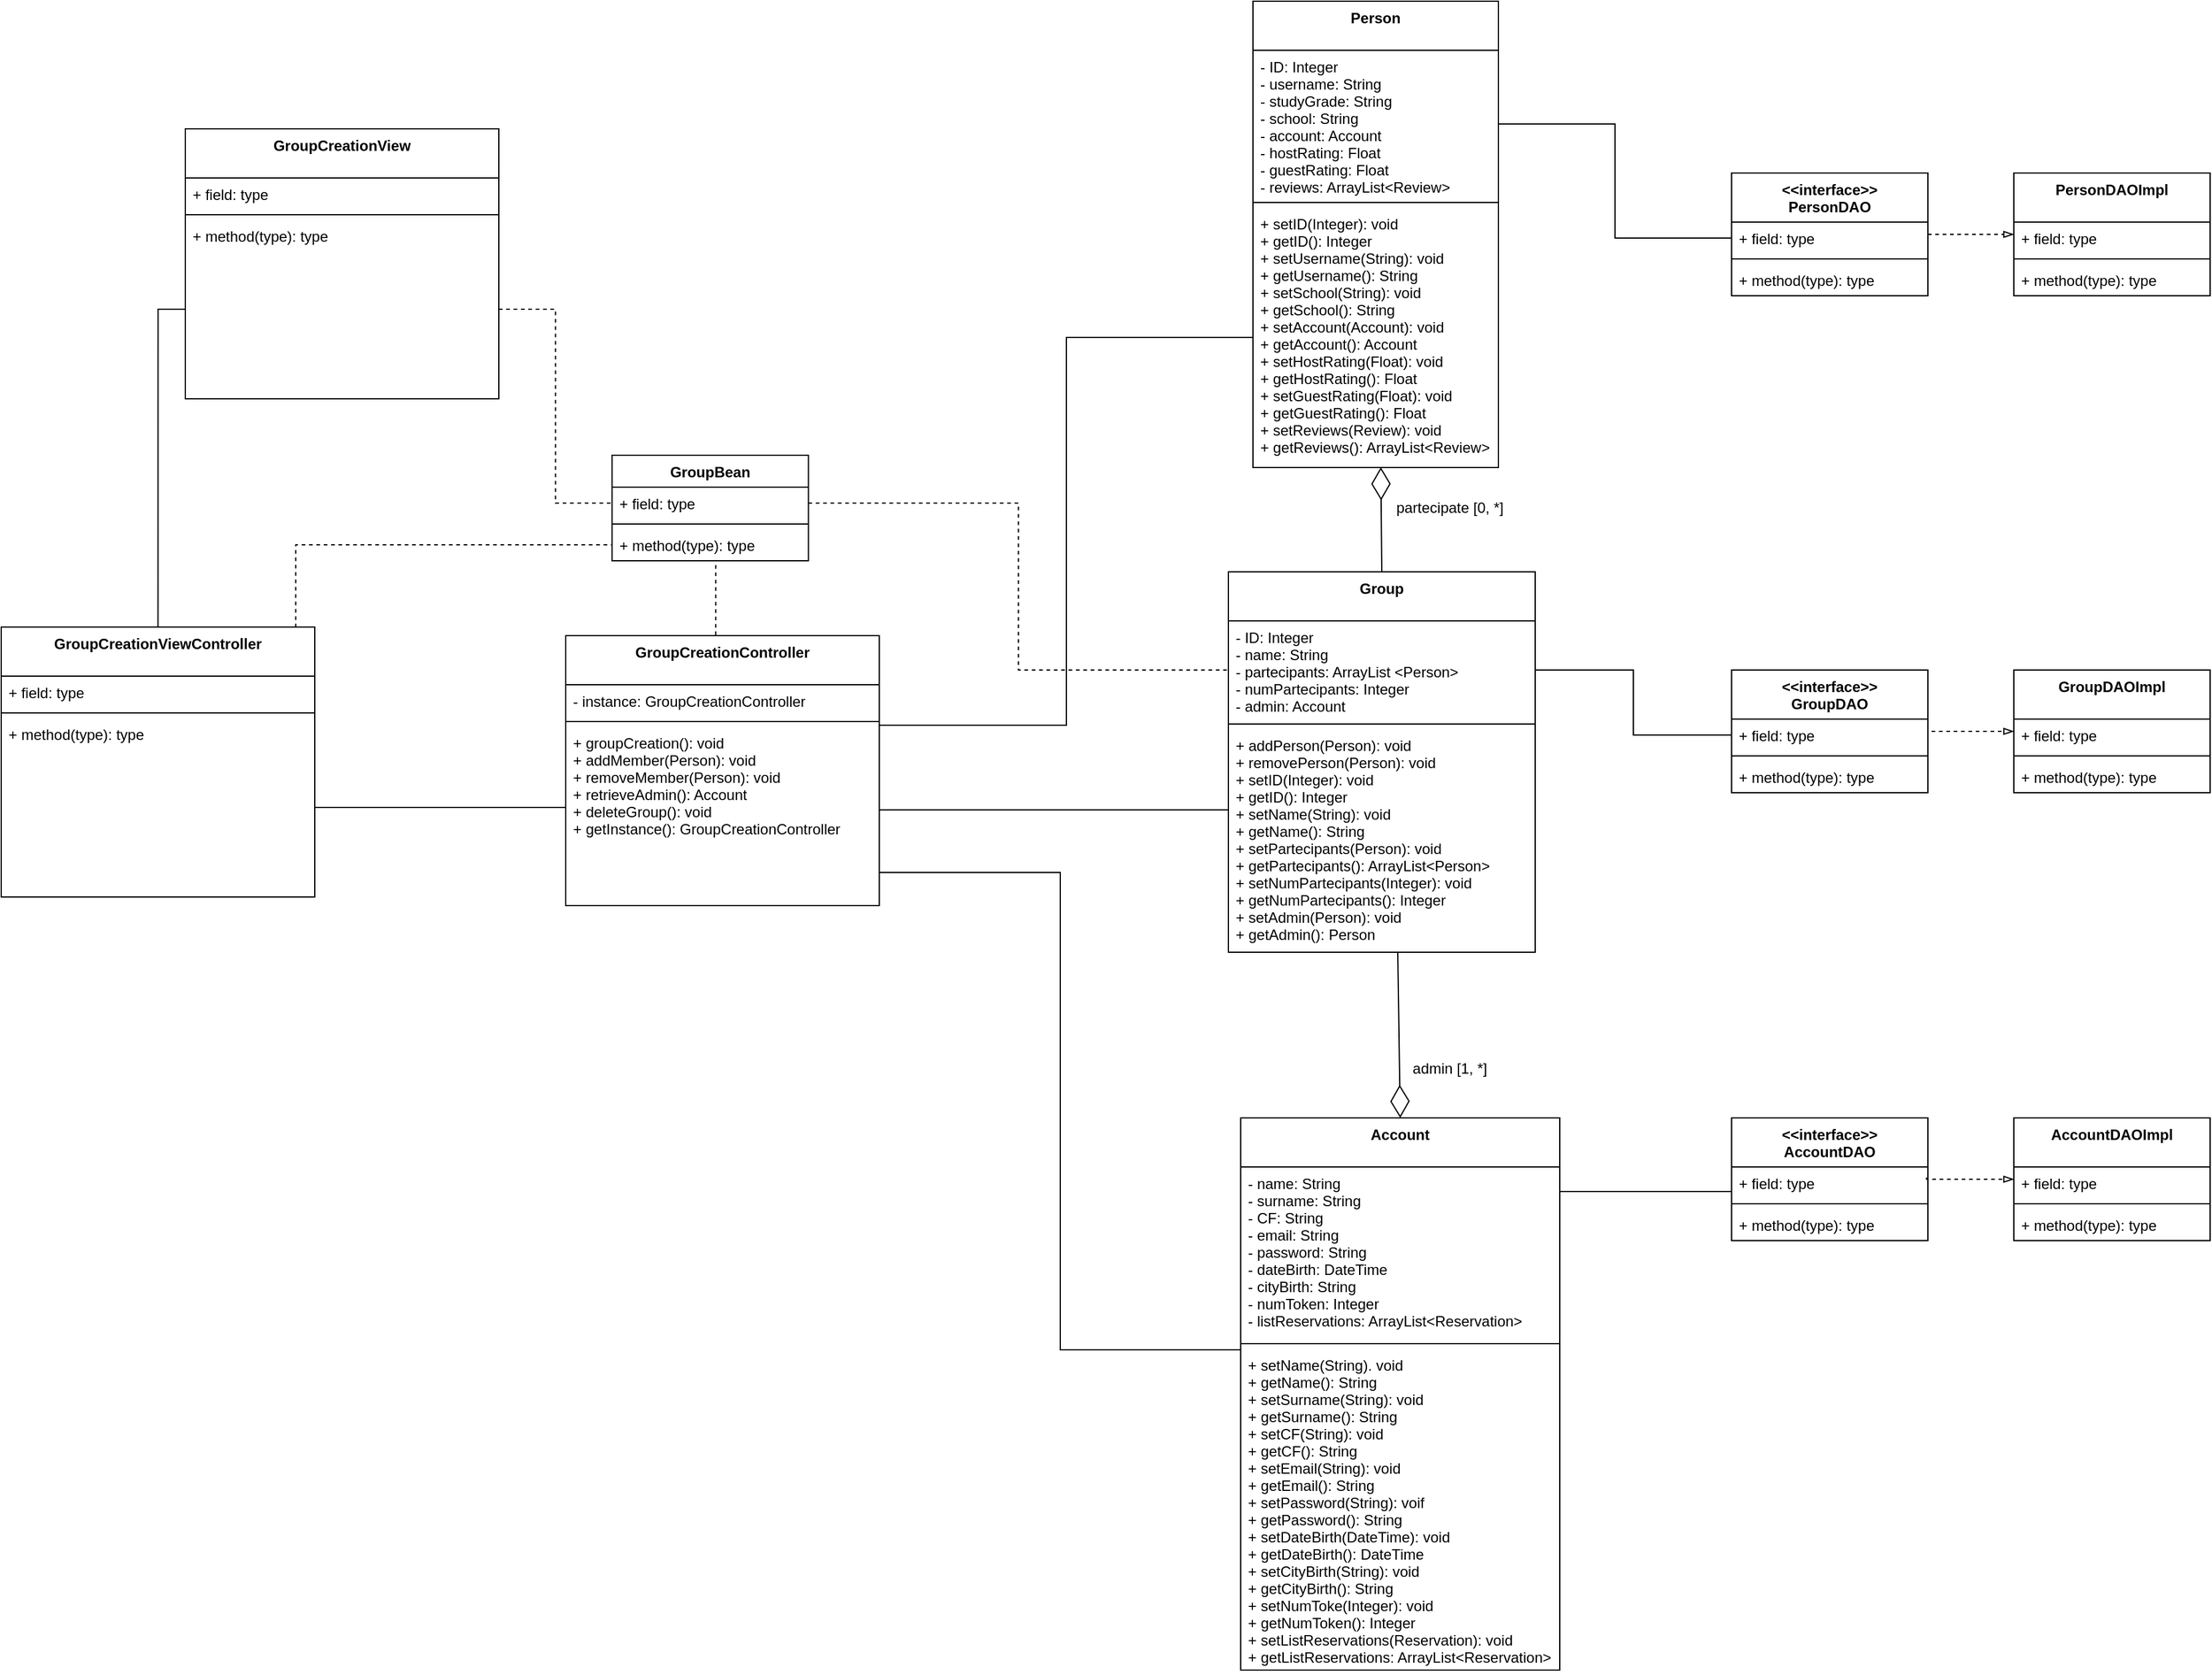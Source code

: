 <mxfile version="14.1.2" type="github">
  <diagram id="nZC7xLcd_EgV5DrBVxYe" name="Page-1">
    <mxGraphModel dx="1635" dy="877" grid="1" gridSize="10" guides="1" tooltips="1" connect="1" arrows="1" fold="1" page="1" pageScale="1" pageWidth="1169" pageHeight="827" math="0" shadow="0">
      <root>
        <mxCell id="0" />
        <mxCell id="1" parent="0" />
        <mxCell id="G_O7UL8QgGPdSmfOtHH6-1" value="Account" style="swimlane;fontStyle=1;align=center;verticalAlign=top;childLayout=stackLayout;horizontal=1;startSize=40;horizontalStack=0;resizeParent=1;resizeParentMax=0;resizeLast=0;collapsible=1;marginBottom=0;" parent="1" vertex="1">
          <mxGeometry x="1200" y="1000" width="260" height="450" as="geometry" />
        </mxCell>
        <mxCell id="G_O7UL8QgGPdSmfOtHH6-2" value="- name: String&#xa;- surname: String&#xa;- CF: String&#xa;- email: String&#xa;- password: String&#xa;- dateBirth: DateTime&#xa;- cityBirth: String&#xa;- numToken: Integer&#xa;- listReservations: ArrayList&lt;Reservation&gt;" style="text;strokeColor=none;fillColor=none;align=left;verticalAlign=top;spacingLeft=4;spacingRight=4;overflow=hidden;rotatable=0;points=[[0,0.5],[1,0.5]];portConstraint=eastwest;" parent="G_O7UL8QgGPdSmfOtHH6-1" vertex="1">
          <mxGeometry y="40" width="260" height="140" as="geometry" />
        </mxCell>
        <mxCell id="G_O7UL8QgGPdSmfOtHH6-3" value="" style="line;strokeWidth=1;fillColor=none;align=left;verticalAlign=middle;spacingTop=-1;spacingLeft=3;spacingRight=3;rotatable=0;labelPosition=right;points=[];portConstraint=eastwest;" parent="G_O7UL8QgGPdSmfOtHH6-1" vertex="1">
          <mxGeometry y="180" width="260" height="8" as="geometry" />
        </mxCell>
        <mxCell id="G_O7UL8QgGPdSmfOtHH6-4" value="+ setName(String). void&#xa;+ getName(): String&#xa;+ setSurname(String): void&#xa;+ getSurname(): String&#xa;+ setCF(String): void&#xa;+ getCF(): String&#xa;+ setEmail(String): void&#xa;+ getEmail(): String&#xa;+ setPassword(String): voif&#xa;+ getPassword(): String&#xa;+ setDateBirth(DateTime): void&#xa;+ getDateBirth(): DateTime&#xa;+ setCityBirth(String): void&#xa;+ getCityBirth(): String&#xa;+ setNumToke(Integer): void&#xa;+ getNumToken(): Integer&#xa;+ setListReservations(Reservation): void&#xa;+ getListReservations: ArrayList&lt;Reservation&gt;&#xa;&#xa;" style="text;strokeColor=none;fillColor=none;align=left;verticalAlign=top;spacingLeft=4;spacingRight=4;overflow=hidden;rotatable=0;points=[[0,0.5],[1,0.5]];portConstraint=eastwest;" parent="G_O7UL8QgGPdSmfOtHH6-1" vertex="1">
          <mxGeometry y="188" width="260" height="262" as="geometry" />
        </mxCell>
        <mxCell id="G_O7UL8QgGPdSmfOtHH6-9" value="Group" style="swimlane;fontStyle=1;align=center;verticalAlign=top;childLayout=stackLayout;horizontal=1;startSize=40;horizontalStack=0;resizeParent=1;resizeParentMax=0;resizeLast=0;collapsible=1;marginBottom=0;" parent="1" vertex="1">
          <mxGeometry x="1190" y="555" width="250" height="310" as="geometry" />
        </mxCell>
        <mxCell id="G_O7UL8QgGPdSmfOtHH6-10" value="- ID: Integer&#xa;- name: String&#xa;- partecipants: ArrayList &lt;Person&gt;&#xa;- numPartecipants: Integer&#xa;- admin: Account&#xa;" style="text;strokeColor=none;fillColor=none;align=left;verticalAlign=top;spacingLeft=4;spacingRight=4;overflow=hidden;rotatable=0;points=[[0,0.5],[1,0.5]];portConstraint=eastwest;" parent="G_O7UL8QgGPdSmfOtHH6-9" vertex="1">
          <mxGeometry y="40" width="250" height="80" as="geometry" />
        </mxCell>
        <mxCell id="G_O7UL8QgGPdSmfOtHH6-11" value="" style="line;strokeWidth=1;fillColor=none;align=left;verticalAlign=middle;spacingTop=-1;spacingLeft=3;spacingRight=3;rotatable=0;labelPosition=right;points=[];portConstraint=eastwest;" parent="G_O7UL8QgGPdSmfOtHH6-9" vertex="1">
          <mxGeometry y="120" width="250" height="8" as="geometry" />
        </mxCell>
        <mxCell id="G_O7UL8QgGPdSmfOtHH6-12" value="+ addPerson(Person): void&#xa;+ removePerson(Person): void&#xa;+ setID(Integer): void&#xa;+ getID(): Integer&#xa;+ setName(String): void&#xa;+ getName(): String&#xa;+ setPartecipants(Person): void&#xa;+ getPartecipants(): ArrayList&lt;Person&gt;&#xa;+ setNumPartecipants(Integer): void&#xa;+ getNumPartecipants(): Integer&#xa;+ setAdmin(Person): void&#xa;+ getAdmin(): Person" style="text;strokeColor=none;fillColor=none;align=left;verticalAlign=top;spacingLeft=4;spacingRight=4;overflow=hidden;rotatable=0;points=[[0,0.5],[1,0.5]];portConstraint=eastwest;" parent="G_O7UL8QgGPdSmfOtHH6-9" vertex="1">
          <mxGeometry y="128" width="250" height="182" as="geometry" />
        </mxCell>
        <mxCell id="G_O7UL8QgGPdSmfOtHH6-13" value="Person" style="swimlane;fontStyle=1;align=center;verticalAlign=top;childLayout=stackLayout;horizontal=1;startSize=40;horizontalStack=0;resizeParent=1;resizeParentMax=0;resizeLast=0;collapsible=1;marginBottom=0;" parent="1" vertex="1">
          <mxGeometry x="1210" y="90" width="200" height="380" as="geometry" />
        </mxCell>
        <mxCell id="G_O7UL8QgGPdSmfOtHH6-14" value="- ID: Integer&#xa;- username: String&#xa;- studyGrade: String&#xa;- school: String&#xa;- account: Account&#xa;- hostRating: Float&#xa;- guestRating: Float&#xa;- reviews: ArrayList&lt;Review&gt;" style="text;strokeColor=none;fillColor=none;align=left;verticalAlign=top;spacingLeft=4;spacingRight=4;overflow=hidden;rotatable=0;points=[[0,0.5],[1,0.5]];portConstraint=eastwest;" parent="G_O7UL8QgGPdSmfOtHH6-13" vertex="1">
          <mxGeometry y="40" width="200" height="120" as="geometry" />
        </mxCell>
        <mxCell id="G_O7UL8QgGPdSmfOtHH6-15" value="" style="line;strokeWidth=1;fillColor=none;align=left;verticalAlign=middle;spacingTop=-1;spacingLeft=3;spacingRight=3;rotatable=0;labelPosition=right;points=[];portConstraint=eastwest;" parent="G_O7UL8QgGPdSmfOtHH6-13" vertex="1">
          <mxGeometry y="160" width="200" height="8" as="geometry" />
        </mxCell>
        <mxCell id="G_O7UL8QgGPdSmfOtHH6-16" value="+ setID(Integer): void&#xa;+ getID(): Integer&#xa;+ setUsername(String): void&#xa;+ getUsername(): String&#xa;+ setSchool(String): void&#xa;+ getSchool(): String&#xa;+ setAccount(Account): void&#xa;+ getAccount(): Account&#xa;+ setHostRating(Float): void&#xa;+ getHostRating(): Float&#xa;+ setGuestRating(Float): void&#xa;+ getGuestRating(): Float&#xa;+ setReviews(Review): void&#xa;+ getReviews(): ArrayList&lt;Review&gt;" style="text;strokeColor=none;fillColor=none;align=left;verticalAlign=top;spacingLeft=4;spacingRight=4;overflow=hidden;rotatable=0;points=[[0,0.5],[1,0.5]];portConstraint=eastwest;" parent="G_O7UL8QgGPdSmfOtHH6-13" vertex="1">
          <mxGeometry y="168" width="200" height="212" as="geometry" />
        </mxCell>
        <mxCell id="G_O7UL8QgGPdSmfOtHH6-77" style="edgeStyle=orthogonalEdgeStyle;rounded=0;orthogonalLoop=1;jettySize=auto;html=1;exitX=0.5;exitY=0;exitDx=0;exitDy=0;endArrow=none;endFill=0;entryX=0.528;entryY=1.03;entryDx=0;entryDy=0;entryPerimeter=0;dashed=1;" parent="1" source="G_O7UL8QgGPdSmfOtHH6-17" target="G_O7UL8QgGPdSmfOtHH6-66" edge="1">
          <mxGeometry relative="1" as="geometry">
            <mxPoint x="770" y="550.0" as="targetPoint" />
            <Array as="points">
              <mxPoint x="772" y="607" />
            </Array>
          </mxGeometry>
        </mxCell>
        <mxCell id="G_O7UL8QgGPdSmfOtHH6-17" value="GroupCreationController" style="swimlane;fontStyle=1;align=center;verticalAlign=top;childLayout=stackLayout;horizontal=1;startSize=40;horizontalStack=0;resizeParent=1;resizeParentMax=0;resizeLast=0;collapsible=1;marginBottom=0;" parent="1" vertex="1">
          <mxGeometry x="650" y="607" width="255.5" height="220" as="geometry" />
        </mxCell>
        <mxCell id="G_O7UL8QgGPdSmfOtHH6-18" value="- instance: GroupCreationController" style="text;strokeColor=none;fillColor=none;align=left;verticalAlign=top;spacingLeft=4;spacingRight=4;overflow=hidden;rotatable=0;points=[[0,0.5],[1,0.5]];portConstraint=eastwest;" parent="G_O7UL8QgGPdSmfOtHH6-17" vertex="1">
          <mxGeometry y="40" width="255.5" height="26" as="geometry" />
        </mxCell>
        <mxCell id="G_O7UL8QgGPdSmfOtHH6-19" value="" style="line;strokeWidth=1;fillColor=none;align=left;verticalAlign=middle;spacingTop=-1;spacingLeft=3;spacingRight=3;rotatable=0;labelPosition=right;points=[];portConstraint=eastwest;" parent="G_O7UL8QgGPdSmfOtHH6-17" vertex="1">
          <mxGeometry y="66" width="255.5" height="8" as="geometry" />
        </mxCell>
        <mxCell id="G_O7UL8QgGPdSmfOtHH6-20" value="+ groupCreation(): void&#xa;+ addMember(Person): void&#xa;+ removeMember(Person): void&#xa;+ retrieveAdmin(): Account&#xa;+ deleteGroup(): void&#xa;+ getInstance(): GroupCreationController" style="text;strokeColor=none;fillColor=none;align=left;verticalAlign=top;spacingLeft=4;spacingRight=4;overflow=hidden;rotatable=0;points=[[0,0.5],[1,0.5]];portConstraint=eastwest;" parent="G_O7UL8QgGPdSmfOtHH6-17" vertex="1">
          <mxGeometry y="74" width="255.5" height="146" as="geometry" />
        </mxCell>
        <mxCell id="G_O7UL8QgGPdSmfOtHH6-33" value="&lt;&lt;interface&gt;&gt;&#xa;PersonDAO" style="swimlane;fontStyle=1;align=center;verticalAlign=top;childLayout=stackLayout;horizontal=1;startSize=40;horizontalStack=0;resizeParent=1;resizeParentMax=0;resizeLast=0;collapsible=1;marginBottom=0;" parent="1" vertex="1">
          <mxGeometry x="1600" y="230" width="160" height="100" as="geometry">
            <mxRectangle x="490" y="250" width="160" height="40" as="alternateBounds" />
          </mxGeometry>
        </mxCell>
        <mxCell id="G_O7UL8QgGPdSmfOtHH6-34" value="+ field: type" style="text;strokeColor=none;fillColor=none;align=left;verticalAlign=top;spacingLeft=4;spacingRight=4;overflow=hidden;rotatable=0;points=[[0,0.5],[1,0.5]];portConstraint=eastwest;" parent="G_O7UL8QgGPdSmfOtHH6-33" vertex="1">
          <mxGeometry y="40" width="160" height="26" as="geometry" />
        </mxCell>
        <mxCell id="G_O7UL8QgGPdSmfOtHH6-35" value="" style="line;strokeWidth=1;fillColor=none;align=left;verticalAlign=middle;spacingTop=-1;spacingLeft=3;spacingRight=3;rotatable=0;labelPosition=right;points=[];portConstraint=eastwest;" parent="G_O7UL8QgGPdSmfOtHH6-33" vertex="1">
          <mxGeometry y="66" width="160" height="8" as="geometry" />
        </mxCell>
        <mxCell id="G_O7UL8QgGPdSmfOtHH6-36" value="+ method(type): type" style="text;strokeColor=none;fillColor=none;align=left;verticalAlign=top;spacingLeft=4;spacingRight=4;overflow=hidden;rotatable=0;points=[[0,0.5],[1,0.5]];portConstraint=eastwest;" parent="G_O7UL8QgGPdSmfOtHH6-33" vertex="1">
          <mxGeometry y="74" width="160" height="26" as="geometry" />
        </mxCell>
        <mxCell id="G_O7UL8QgGPdSmfOtHH6-37" style="edgeStyle=orthogonalEdgeStyle;rounded=0;orthogonalLoop=1;jettySize=auto;html=1;endArrow=blockThin;endFill=0;dashed=1;exitX=1;exitY=0.5;exitDx=0;exitDy=0;" parent="1" source="G_O7UL8QgGPdSmfOtHH6-33" target="G_O7UL8QgGPdSmfOtHH6-38" edge="1">
          <mxGeometry relative="1" as="geometry" />
        </mxCell>
        <mxCell id="G_O7UL8QgGPdSmfOtHH6-38" value="PersonDAOImpl" style="swimlane;fontStyle=1;align=center;verticalAlign=top;childLayout=stackLayout;horizontal=1;startSize=40;horizontalStack=0;resizeParent=1;resizeParentMax=0;resizeLast=0;collapsible=1;marginBottom=0;" parent="1" vertex="1">
          <mxGeometry x="1830" y="230" width="160" height="100" as="geometry">
            <mxRectangle x="490" y="250" width="160" height="40" as="alternateBounds" />
          </mxGeometry>
        </mxCell>
        <mxCell id="G_O7UL8QgGPdSmfOtHH6-39" value="+ field: type" style="text;strokeColor=none;fillColor=none;align=left;verticalAlign=top;spacingLeft=4;spacingRight=4;overflow=hidden;rotatable=0;points=[[0,0.5],[1,0.5]];portConstraint=eastwest;" parent="G_O7UL8QgGPdSmfOtHH6-38" vertex="1">
          <mxGeometry y="40" width="160" height="26" as="geometry" />
        </mxCell>
        <mxCell id="G_O7UL8QgGPdSmfOtHH6-40" value="" style="line;strokeWidth=1;fillColor=none;align=left;verticalAlign=middle;spacingTop=-1;spacingLeft=3;spacingRight=3;rotatable=0;labelPosition=right;points=[];portConstraint=eastwest;" parent="G_O7UL8QgGPdSmfOtHH6-38" vertex="1">
          <mxGeometry y="66" width="160" height="8" as="geometry" />
        </mxCell>
        <mxCell id="G_O7UL8QgGPdSmfOtHH6-41" value="+ method(type): type" style="text;strokeColor=none;fillColor=none;align=left;verticalAlign=top;spacingLeft=4;spacingRight=4;overflow=hidden;rotatable=0;points=[[0,0.5],[1,0.5]];portConstraint=eastwest;" parent="G_O7UL8QgGPdSmfOtHH6-38" vertex="1">
          <mxGeometry y="74" width="160" height="26" as="geometry" />
        </mxCell>
        <mxCell id="G_O7UL8QgGPdSmfOtHH6-42" value="&lt;&lt;interface&gt;&gt;&#xa;GroupDAO" style="swimlane;fontStyle=1;align=center;verticalAlign=top;childLayout=stackLayout;horizontal=1;startSize=40;horizontalStack=0;resizeParent=1;resizeParentMax=0;resizeLast=0;collapsible=1;marginBottom=0;" parent="1" vertex="1">
          <mxGeometry x="1600" y="635" width="160" height="100" as="geometry">
            <mxRectangle x="490" y="250" width="160" height="40" as="alternateBounds" />
          </mxGeometry>
        </mxCell>
        <mxCell id="G_O7UL8QgGPdSmfOtHH6-43" value="+ field: type" style="text;strokeColor=none;fillColor=none;align=left;verticalAlign=top;spacingLeft=4;spacingRight=4;overflow=hidden;rotatable=0;points=[[0,0.5],[1,0.5]];portConstraint=eastwest;" parent="G_O7UL8QgGPdSmfOtHH6-42" vertex="1">
          <mxGeometry y="40" width="160" height="26" as="geometry" />
        </mxCell>
        <mxCell id="G_O7UL8QgGPdSmfOtHH6-44" value="" style="line;strokeWidth=1;fillColor=none;align=left;verticalAlign=middle;spacingTop=-1;spacingLeft=3;spacingRight=3;rotatable=0;labelPosition=right;points=[];portConstraint=eastwest;" parent="G_O7UL8QgGPdSmfOtHH6-42" vertex="1">
          <mxGeometry y="66" width="160" height="8" as="geometry" />
        </mxCell>
        <mxCell id="G_O7UL8QgGPdSmfOtHH6-45" value="+ method(type): type" style="text;strokeColor=none;fillColor=none;align=left;verticalAlign=top;spacingLeft=4;spacingRight=4;overflow=hidden;rotatable=0;points=[[0,0.5],[1,0.5]];portConstraint=eastwest;" parent="G_O7UL8QgGPdSmfOtHH6-42" vertex="1">
          <mxGeometry y="74" width="160" height="26" as="geometry" />
        </mxCell>
        <mxCell id="G_O7UL8QgGPdSmfOtHH6-46" style="edgeStyle=orthogonalEdgeStyle;rounded=0;orthogonalLoop=1;jettySize=auto;html=1;endArrow=blockThin;endFill=0;dashed=1;exitX=1;exitY=0.5;exitDx=0;exitDy=0;" parent="1" source="G_O7UL8QgGPdSmfOtHH6-43" target="G_O7UL8QgGPdSmfOtHH6-47" edge="1">
          <mxGeometry relative="1" as="geometry">
            <Array as="points">
              <mxPoint x="1760" y="685" />
            </Array>
          </mxGeometry>
        </mxCell>
        <mxCell id="G_O7UL8QgGPdSmfOtHH6-47" value="GroupDAOImpl" style="swimlane;fontStyle=1;align=center;verticalAlign=top;childLayout=stackLayout;horizontal=1;startSize=40;horizontalStack=0;resizeParent=1;resizeParentMax=0;resizeLast=0;collapsible=1;marginBottom=0;" parent="1" vertex="1">
          <mxGeometry x="1830" y="635" width="160" height="100" as="geometry">
            <mxRectangle x="490" y="250" width="160" height="40" as="alternateBounds" />
          </mxGeometry>
        </mxCell>
        <mxCell id="G_O7UL8QgGPdSmfOtHH6-48" value="+ field: type" style="text;strokeColor=none;fillColor=none;align=left;verticalAlign=top;spacingLeft=4;spacingRight=4;overflow=hidden;rotatable=0;points=[[0,0.5],[1,0.5]];portConstraint=eastwest;" parent="G_O7UL8QgGPdSmfOtHH6-47" vertex="1">
          <mxGeometry y="40" width="160" height="26" as="geometry" />
        </mxCell>
        <mxCell id="G_O7UL8QgGPdSmfOtHH6-49" value="" style="line;strokeWidth=1;fillColor=none;align=left;verticalAlign=middle;spacingTop=-1;spacingLeft=3;spacingRight=3;rotatable=0;labelPosition=right;points=[];portConstraint=eastwest;" parent="G_O7UL8QgGPdSmfOtHH6-47" vertex="1">
          <mxGeometry y="66" width="160" height="8" as="geometry" />
        </mxCell>
        <mxCell id="G_O7UL8QgGPdSmfOtHH6-50" value="+ method(type): type" style="text;strokeColor=none;fillColor=none;align=left;verticalAlign=top;spacingLeft=4;spacingRight=4;overflow=hidden;rotatable=0;points=[[0,0.5],[1,0.5]];portConstraint=eastwest;" parent="G_O7UL8QgGPdSmfOtHH6-47" vertex="1">
          <mxGeometry y="74" width="160" height="26" as="geometry" />
        </mxCell>
        <mxCell id="G_O7UL8QgGPdSmfOtHH6-51" value="&lt;&lt;interface&gt;&gt;&#xa;AccountDAO" style="swimlane;fontStyle=1;align=center;verticalAlign=top;childLayout=stackLayout;horizontal=1;startSize=40;horizontalStack=0;resizeParent=1;resizeParentMax=0;resizeLast=0;collapsible=1;marginBottom=0;" parent="1" vertex="1">
          <mxGeometry x="1600" y="1000" width="160" height="100" as="geometry">
            <mxRectangle x="490" y="250" width="160" height="40" as="alternateBounds" />
          </mxGeometry>
        </mxCell>
        <mxCell id="G_O7UL8QgGPdSmfOtHH6-52" value="+ field: type" style="text;strokeColor=none;fillColor=none;align=left;verticalAlign=top;spacingLeft=4;spacingRight=4;overflow=hidden;rotatable=0;points=[[0,0.5],[1,0.5]];portConstraint=eastwest;" parent="G_O7UL8QgGPdSmfOtHH6-51" vertex="1">
          <mxGeometry y="40" width="160" height="26" as="geometry" />
        </mxCell>
        <mxCell id="G_O7UL8QgGPdSmfOtHH6-53" value="" style="line;strokeWidth=1;fillColor=none;align=left;verticalAlign=middle;spacingTop=-1;spacingLeft=3;spacingRight=3;rotatable=0;labelPosition=right;points=[];portConstraint=eastwest;" parent="G_O7UL8QgGPdSmfOtHH6-51" vertex="1">
          <mxGeometry y="66" width="160" height="8" as="geometry" />
        </mxCell>
        <mxCell id="G_O7UL8QgGPdSmfOtHH6-54" value="+ method(type): type" style="text;strokeColor=none;fillColor=none;align=left;verticalAlign=top;spacingLeft=4;spacingRight=4;overflow=hidden;rotatable=0;points=[[0,0.5],[1,0.5]];portConstraint=eastwest;" parent="G_O7UL8QgGPdSmfOtHH6-51" vertex="1">
          <mxGeometry y="74" width="160" height="26" as="geometry" />
        </mxCell>
        <mxCell id="G_O7UL8QgGPdSmfOtHH6-55" style="edgeStyle=orthogonalEdgeStyle;rounded=0;orthogonalLoop=1;jettySize=auto;html=1;endArrow=blockThin;endFill=0;dashed=1;exitX=0.993;exitY=0.333;exitDx=0;exitDy=0;exitPerimeter=0;" parent="1" source="G_O7UL8QgGPdSmfOtHH6-52" target="G_O7UL8QgGPdSmfOtHH6-56" edge="1">
          <mxGeometry relative="1" as="geometry">
            <Array as="points">
              <mxPoint x="1759" y="1050" />
            </Array>
          </mxGeometry>
        </mxCell>
        <mxCell id="G_O7UL8QgGPdSmfOtHH6-56" value="AccountDAOImpl" style="swimlane;fontStyle=1;align=center;verticalAlign=top;childLayout=stackLayout;horizontal=1;startSize=40;horizontalStack=0;resizeParent=1;resizeParentMax=0;resizeLast=0;collapsible=1;marginBottom=0;" parent="1" vertex="1">
          <mxGeometry x="1830" y="1000" width="160" height="100" as="geometry">
            <mxRectangle x="490" y="250" width="160" height="40" as="alternateBounds" />
          </mxGeometry>
        </mxCell>
        <mxCell id="G_O7UL8QgGPdSmfOtHH6-57" value="+ field: type" style="text;strokeColor=none;fillColor=none;align=left;verticalAlign=top;spacingLeft=4;spacingRight=4;overflow=hidden;rotatable=0;points=[[0,0.5],[1,0.5]];portConstraint=eastwest;" parent="G_O7UL8QgGPdSmfOtHH6-56" vertex="1">
          <mxGeometry y="40" width="160" height="26" as="geometry" />
        </mxCell>
        <mxCell id="G_O7UL8QgGPdSmfOtHH6-58" value="" style="line;strokeWidth=1;fillColor=none;align=left;verticalAlign=middle;spacingTop=-1;spacingLeft=3;spacingRight=3;rotatable=0;labelPosition=right;points=[];portConstraint=eastwest;" parent="G_O7UL8QgGPdSmfOtHH6-56" vertex="1">
          <mxGeometry y="66" width="160" height="8" as="geometry" />
        </mxCell>
        <mxCell id="G_O7UL8QgGPdSmfOtHH6-59" value="+ method(type): type" style="text;strokeColor=none;fillColor=none;align=left;verticalAlign=top;spacingLeft=4;spacingRight=4;overflow=hidden;rotatable=0;points=[[0,0.5],[1,0.5]];portConstraint=eastwest;" parent="G_O7UL8QgGPdSmfOtHH6-56" vertex="1">
          <mxGeometry y="74" width="160" height="26" as="geometry" />
        </mxCell>
        <mxCell id="G_O7UL8QgGPdSmfOtHH6-60" style="edgeStyle=orthogonalEdgeStyle;rounded=0;orthogonalLoop=1;jettySize=auto;html=1;exitX=1;exitY=0.5;exitDx=0;exitDy=0;entryX=0;entryY=0.5;entryDx=0;entryDy=0;endArrow=none;endFill=0;" parent="1" source="G_O7UL8QgGPdSmfOtHH6-2" target="G_O7UL8QgGPdSmfOtHH6-52" edge="1">
          <mxGeometry relative="1" as="geometry">
            <Array as="points">
              <mxPoint x="1600" y="1060" />
            </Array>
          </mxGeometry>
        </mxCell>
        <mxCell id="G_O7UL8QgGPdSmfOtHH6-61" style="edgeStyle=orthogonalEdgeStyle;rounded=0;orthogonalLoop=1;jettySize=auto;html=1;exitX=1;exitY=0.5;exitDx=0;exitDy=0;entryX=0;entryY=0.5;entryDx=0;entryDy=0;endArrow=none;endFill=0;" parent="1" source="G_O7UL8QgGPdSmfOtHH6-10" target="G_O7UL8QgGPdSmfOtHH6-43" edge="1">
          <mxGeometry relative="1" as="geometry" />
        </mxCell>
        <mxCell id="G_O7UL8QgGPdSmfOtHH6-62" style="edgeStyle=orthogonalEdgeStyle;rounded=0;orthogonalLoop=1;jettySize=auto;html=1;exitX=1;exitY=0.5;exitDx=0;exitDy=0;entryX=0;entryY=0.5;entryDx=0;entryDy=0;endArrow=none;endFill=0;" parent="1" source="G_O7UL8QgGPdSmfOtHH6-14" target="G_O7UL8QgGPdSmfOtHH6-34" edge="1">
          <mxGeometry relative="1" as="geometry" />
        </mxCell>
        <mxCell id="G_O7UL8QgGPdSmfOtHH6-63" value="GroupBean" style="swimlane;fontStyle=1;align=center;verticalAlign=top;childLayout=stackLayout;horizontal=1;startSize=26;horizontalStack=0;resizeParent=1;resizeParentMax=0;resizeLast=0;collapsible=1;marginBottom=0;" parent="1" vertex="1">
          <mxGeometry x="687.75" y="460" width="160" height="86" as="geometry" />
        </mxCell>
        <mxCell id="G_O7UL8QgGPdSmfOtHH6-64" value="+ field: type" style="text;strokeColor=none;fillColor=none;align=left;verticalAlign=top;spacingLeft=4;spacingRight=4;overflow=hidden;rotatable=0;points=[[0,0.5],[1,0.5]];portConstraint=eastwest;" parent="G_O7UL8QgGPdSmfOtHH6-63" vertex="1">
          <mxGeometry y="26" width="160" height="26" as="geometry" />
        </mxCell>
        <mxCell id="G_O7UL8QgGPdSmfOtHH6-65" value="" style="line;strokeWidth=1;fillColor=none;align=left;verticalAlign=middle;spacingTop=-1;spacingLeft=3;spacingRight=3;rotatable=0;labelPosition=right;points=[];portConstraint=eastwest;" parent="G_O7UL8QgGPdSmfOtHH6-63" vertex="1">
          <mxGeometry y="52" width="160" height="8" as="geometry" />
        </mxCell>
        <mxCell id="G_O7UL8QgGPdSmfOtHH6-66" value="+ method(type): type" style="text;strokeColor=none;fillColor=none;align=left;verticalAlign=top;spacingLeft=4;spacingRight=4;overflow=hidden;rotatable=0;points=[[0,0.5],[1,0.5]];portConstraint=eastwest;" parent="G_O7UL8QgGPdSmfOtHH6-63" vertex="1">
          <mxGeometry y="60" width="160" height="26" as="geometry" />
        </mxCell>
        <mxCell id="G_O7UL8QgGPdSmfOtHH6-76" style="edgeStyle=orthogonalEdgeStyle;rounded=0;orthogonalLoop=1;jettySize=auto;html=1;exitX=0.5;exitY=0;exitDx=0;exitDy=0;entryX=0;entryY=0.5;entryDx=0;entryDy=0;endArrow=none;endFill=0;dashed=1;" parent="1" source="G_O7UL8QgGPdSmfOtHH6-67" target="G_O7UL8QgGPdSmfOtHH6-66" edge="1">
          <mxGeometry relative="1" as="geometry">
            <Array as="points">
              <mxPoint x="430" y="607" />
              <mxPoint x="430" y="533" />
            </Array>
          </mxGeometry>
        </mxCell>
        <mxCell id="G_O7UL8QgGPdSmfOtHH6-80" style="edgeStyle=orthogonalEdgeStyle;rounded=0;orthogonalLoop=1;jettySize=auto;html=1;exitX=0.5;exitY=0;exitDx=0;exitDy=0;entryX=0;entryY=0.5;entryDx=0;entryDy=0;endArrow=none;endFill=0;" parent="1" source="G_O7UL8QgGPdSmfOtHH6-67" target="G_O7UL8QgGPdSmfOtHH6-74" edge="1">
          <mxGeometry relative="1" as="geometry" />
        </mxCell>
        <mxCell id="G_O7UL8QgGPdSmfOtHH6-67" value="GroupCreationViewController" style="swimlane;fontStyle=1;align=center;verticalAlign=top;childLayout=stackLayout;horizontal=1;startSize=40;horizontalStack=0;resizeParent=1;resizeParentMax=0;resizeLast=0;collapsible=1;marginBottom=0;" parent="1" vertex="1">
          <mxGeometry x="190" y="600" width="255.5" height="220" as="geometry" />
        </mxCell>
        <mxCell id="G_O7UL8QgGPdSmfOtHH6-68" value="+ field: type" style="text;strokeColor=none;fillColor=none;align=left;verticalAlign=top;spacingLeft=4;spacingRight=4;overflow=hidden;rotatable=0;points=[[0,0.5],[1,0.5]];portConstraint=eastwest;" parent="G_O7UL8QgGPdSmfOtHH6-67" vertex="1">
          <mxGeometry y="40" width="255.5" height="26" as="geometry" />
        </mxCell>
        <mxCell id="G_O7UL8QgGPdSmfOtHH6-69" value="" style="line;strokeWidth=1;fillColor=none;align=left;verticalAlign=middle;spacingTop=-1;spacingLeft=3;spacingRight=3;rotatable=0;labelPosition=right;points=[];portConstraint=eastwest;" parent="G_O7UL8QgGPdSmfOtHH6-67" vertex="1">
          <mxGeometry y="66" width="255.5" height="8" as="geometry" />
        </mxCell>
        <mxCell id="G_O7UL8QgGPdSmfOtHH6-70" value="+ method(type): type" style="text;strokeColor=none;fillColor=none;align=left;verticalAlign=top;spacingLeft=4;spacingRight=4;overflow=hidden;rotatable=0;points=[[0,0.5],[1,0.5]];portConstraint=eastwest;" parent="G_O7UL8QgGPdSmfOtHH6-67" vertex="1">
          <mxGeometry y="74" width="255.5" height="146" as="geometry" />
        </mxCell>
        <mxCell id="G_O7UL8QgGPdSmfOtHH6-71" value="GroupCreationView" style="swimlane;fontStyle=1;align=center;verticalAlign=top;childLayout=stackLayout;horizontal=1;startSize=40;horizontalStack=0;resizeParent=1;resizeParentMax=0;resizeLast=0;collapsible=1;marginBottom=0;" parent="1" vertex="1">
          <mxGeometry x="340" y="194" width="255.5" height="220" as="geometry" />
        </mxCell>
        <mxCell id="G_O7UL8QgGPdSmfOtHH6-72" value="+ field: type" style="text;strokeColor=none;fillColor=none;align=left;verticalAlign=top;spacingLeft=4;spacingRight=4;overflow=hidden;rotatable=0;points=[[0,0.5],[1,0.5]];portConstraint=eastwest;" parent="G_O7UL8QgGPdSmfOtHH6-71" vertex="1">
          <mxGeometry y="40" width="255.5" height="26" as="geometry" />
        </mxCell>
        <mxCell id="G_O7UL8QgGPdSmfOtHH6-73" value="" style="line;strokeWidth=1;fillColor=none;align=left;verticalAlign=middle;spacingTop=-1;spacingLeft=3;spacingRight=3;rotatable=0;labelPosition=right;points=[];portConstraint=eastwest;" parent="G_O7UL8QgGPdSmfOtHH6-71" vertex="1">
          <mxGeometry y="66" width="255.5" height="8" as="geometry" />
        </mxCell>
        <mxCell id="G_O7UL8QgGPdSmfOtHH6-74" value="+ method(type): type" style="text;strokeColor=none;fillColor=none;align=left;verticalAlign=top;spacingLeft=4;spacingRight=4;overflow=hidden;rotatable=0;points=[[0,0.5],[1,0.5]];portConstraint=eastwest;" parent="G_O7UL8QgGPdSmfOtHH6-71" vertex="1">
          <mxGeometry y="74" width="255.5" height="146" as="geometry" />
        </mxCell>
        <mxCell id="G_O7UL8QgGPdSmfOtHH6-75" style="edgeStyle=orthogonalEdgeStyle;rounded=0;orthogonalLoop=1;jettySize=auto;html=1;exitX=1;exitY=0.5;exitDx=0;exitDy=0;entryX=0;entryY=0.5;entryDx=0;entryDy=0;endArrow=none;endFill=0;dashed=1;" parent="1" source="G_O7UL8QgGPdSmfOtHH6-74" target="G_O7UL8QgGPdSmfOtHH6-64" edge="1">
          <mxGeometry relative="1" as="geometry" />
        </mxCell>
        <mxCell id="G_O7UL8QgGPdSmfOtHH6-78" style="edgeStyle=orthogonalEdgeStyle;rounded=0;orthogonalLoop=1;jettySize=auto;html=1;exitX=1;exitY=0.5;exitDx=0;exitDy=0;entryX=0;entryY=0.5;entryDx=0;entryDy=0;dashed=1;endArrow=none;endFill=0;" parent="1" source="G_O7UL8QgGPdSmfOtHH6-64" target="G_O7UL8QgGPdSmfOtHH6-10" edge="1">
          <mxGeometry relative="1" as="geometry" />
        </mxCell>
        <mxCell id="G_O7UL8QgGPdSmfOtHH6-79" style="edgeStyle=orthogonalEdgeStyle;rounded=0;orthogonalLoop=1;jettySize=auto;html=1;exitX=1;exitY=0.5;exitDx=0;exitDy=0;entryX=0;entryY=0.5;entryDx=0;entryDy=0;endArrow=none;endFill=0;" parent="1" source="G_O7UL8QgGPdSmfOtHH6-70" target="G_O7UL8QgGPdSmfOtHH6-20" edge="1">
          <mxGeometry relative="1" as="geometry">
            <Array as="points">
              <mxPoint x="650" y="747" />
            </Array>
          </mxGeometry>
        </mxCell>
        <mxCell id="G_O7UL8QgGPdSmfOtHH6-81" style="edgeStyle=orthogonalEdgeStyle;rounded=0;orthogonalLoop=1;jettySize=auto;html=1;exitX=1;exitY=0.5;exitDx=0;exitDy=0;entryX=0;entryY=0.5;entryDx=0;entryDy=0;endArrow=none;endFill=0;" parent="1" source="G_O7UL8QgGPdSmfOtHH6-20" target="G_O7UL8QgGPdSmfOtHH6-12" edge="1">
          <mxGeometry relative="1" as="geometry">
            <Array as="points">
              <mxPoint x="906" y="749" />
            </Array>
          </mxGeometry>
        </mxCell>
        <mxCell id="G_O7UL8QgGPdSmfOtHH6-82" style="edgeStyle=orthogonalEdgeStyle;rounded=0;orthogonalLoop=1;jettySize=auto;html=1;exitX=1;exitY=0.5;exitDx=0;exitDy=0;entryX=0;entryY=0.5;entryDx=0;entryDy=0;endArrow=none;endFill=0;" parent="1" source="G_O7UL8QgGPdSmfOtHH6-20" target="G_O7UL8QgGPdSmfOtHH6-4" edge="1">
          <mxGeometry relative="1" as="geometry">
            <Array as="points">
              <mxPoint x="906" y="800" />
              <mxPoint x="1053" y="800" />
              <mxPoint x="1053" y="1189" />
            </Array>
          </mxGeometry>
        </mxCell>
        <mxCell id="G_O7UL8QgGPdSmfOtHH6-83" style="edgeStyle=orthogonalEdgeStyle;rounded=0;orthogonalLoop=1;jettySize=auto;html=1;exitX=1;exitY=0.5;exitDx=0;exitDy=0;endArrow=none;endFill=0;" parent="1" source="G_O7UL8QgGPdSmfOtHH6-20" target="G_O7UL8QgGPdSmfOtHH6-16" edge="1">
          <mxGeometry relative="1" as="geometry">
            <Array as="points">
              <mxPoint x="906" y="680" />
              <mxPoint x="1058" y="680" />
              <mxPoint x="1058" y="364" />
            </Array>
          </mxGeometry>
        </mxCell>
        <mxCell id="Z0nN9RwtLjcbwzLtMS63-1" value="" style="endArrow=diamondThin;endFill=0;endSize=24;html=1;exitX=0.552;exitY=0.998;exitDx=0;exitDy=0;exitPerimeter=0;entryX=0.5;entryY=0;entryDx=0;entryDy=0;" parent="1" source="G_O7UL8QgGPdSmfOtHH6-12" target="G_O7UL8QgGPdSmfOtHH6-1" edge="1">
          <mxGeometry width="160" relative="1" as="geometry">
            <mxPoint x="1230" y="950" as="sourcePoint" />
            <mxPoint x="1390" y="950" as="targetPoint" />
          </mxGeometry>
        </mxCell>
        <mxCell id="Z0nN9RwtLjcbwzLtMS63-2" value="" style="endArrow=diamondThin;endFill=0;endSize=24;html=1;entryX=0.521;entryY=0.999;entryDx=0;entryDy=0;entryPerimeter=0;exitX=0.5;exitY=0;exitDx=0;exitDy=0;" parent="1" source="G_O7UL8QgGPdSmfOtHH6-9" target="G_O7UL8QgGPdSmfOtHH6-16" edge="1">
          <mxGeometry width="160" relative="1" as="geometry">
            <mxPoint x="1322" y="550" as="sourcePoint" />
            <mxPoint x="1322" y="625.36" as="targetPoint" />
          </mxGeometry>
        </mxCell>
        <mxCell id="Z0nN9RwtLjcbwzLtMS63-3" value="admin [1, *]" style="text;html=1;align=center;verticalAlign=middle;resizable=0;points=[];autosize=1;" parent="1" vertex="1">
          <mxGeometry x="1330" y="950" width="80" height="20" as="geometry" />
        </mxCell>
        <mxCell id="Z0nN9RwtLjcbwzLtMS63-4" value="partecipate [0, *]" style="text;html=1;align=center;verticalAlign=middle;resizable=0;points=[];autosize=1;" parent="1" vertex="1">
          <mxGeometry x="1320" y="493" width="100" height="20" as="geometry" />
        </mxCell>
      </root>
    </mxGraphModel>
  </diagram>
</mxfile>
